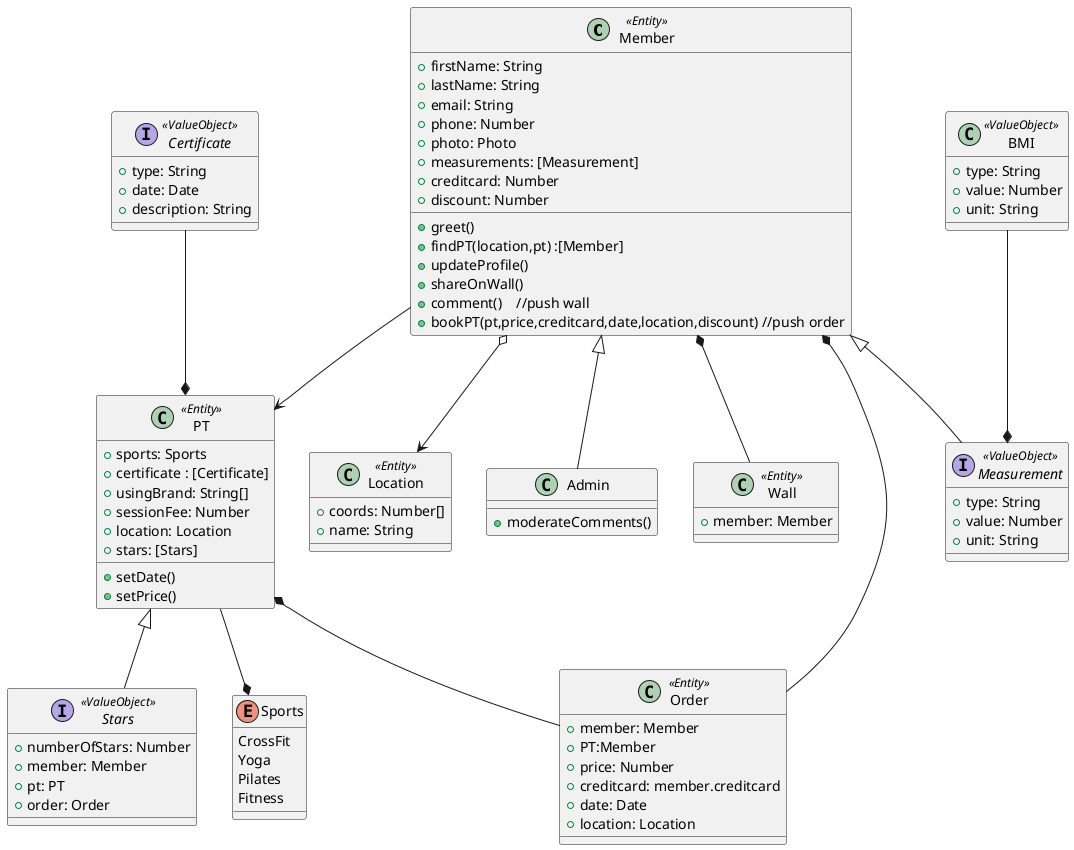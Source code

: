 @startuml "Class Diagram"
class Member <<Entity>>{
    +firstName: String
    +lastName: String
    +email: String
    +phone: Number
    +photo: Photo
    +measurements: [Measurement]
    +creditcard: Number   
    +discount: Number
    +greet() 
    +findPT(location,pt) :[Member]
    +updateProfile()  
    +shareOnWall()
    +comment()    //push wall
    +bookPT(pt,price,creditcard,date,location,discount) //push order   
}

class PT<<Entity>>{
    +sports: Sports
    +certificate : [Certificate]
    +usingBrand: String[]
    +sessionFee: Number
    +location: Location
    +stars: [Stars]
    +setDate()
    +setPrice()

}

class Wall<<Entity>>{
    +member: Member
}
class Order<<Entity>>{
    +member: Member
    +PT:Member
    +price: Number
    +creditcard: member.creditcard
    +date: Date
    +location: Location
}
interface Measurement <<ValueObject>>{
    +type: String
    +value: Number
    +unit: String
}
class BMI <<ValueObject>> {
    +type: String
    +value: Number
    +unit: String
}
interface Stars<<ValueObject>>{
    +numberOfStars: Number
    +member: Member
    +pt: PT
    +order: Order
}

interface Certificate <<ValueObject>>{
    +type: String
    +date: Date 
    +description: String 
}

enum Sports{
    CrossFit
    Yoga
    Pilates
    Fitness
}

class Location<<Entity>> {
    +coords: Number[]
    +name: String
}

class Admin {
    +moderateComments()
}

Admin -up-|> Member
BMI --* Measurement
Measurement -up-|> Member
Certificate --* PT
Stars -up-|> PT
Member o--> Location
Member --> PT
Member *-- Wall
Member *-- Order
PT *-- Order
PT --* Sports

@enduml

